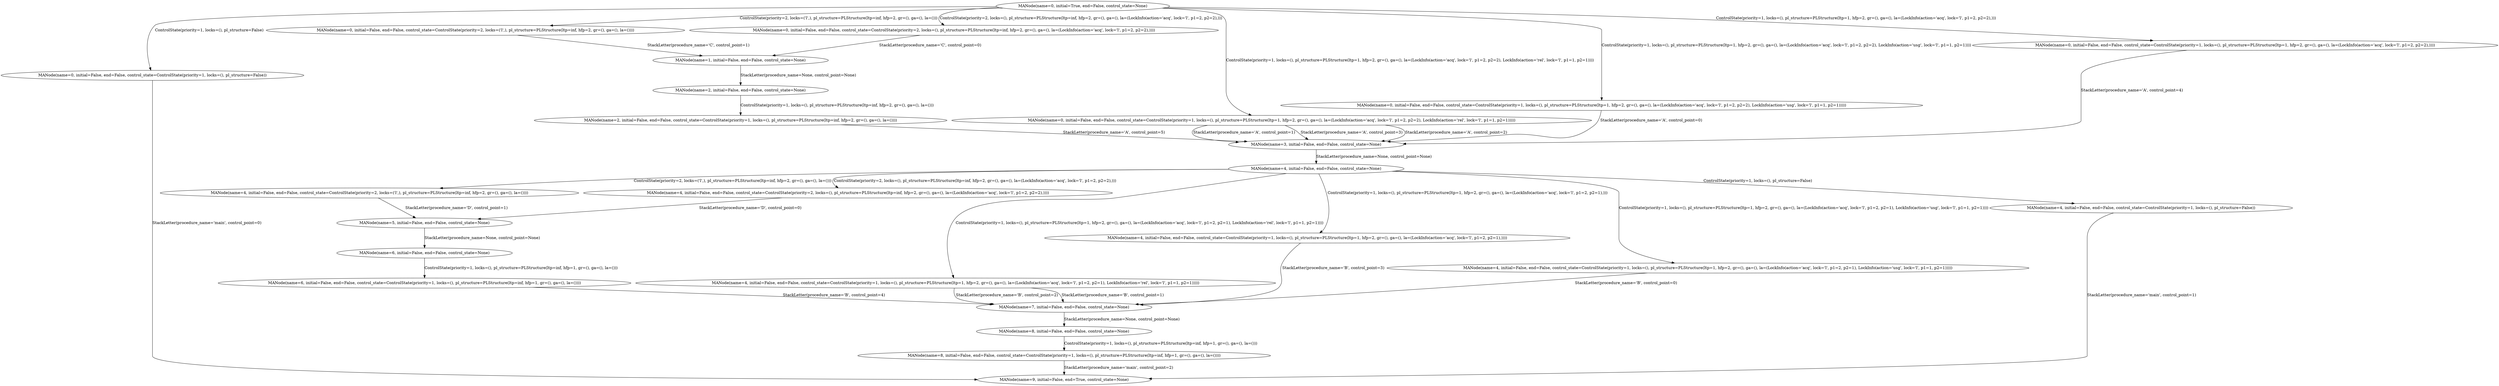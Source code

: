 digraph {
	graph [bb="0,0,6602.5,1380"];
	node [label="\N"];
	"MANode(name=4, initial=False, end=False, control_state=ControlState(priority=1, locks=(), pl_structure=False))"	 [height=0.5,
		pos="6185.3,636",
		width=11.591];
	"MANode(name=9, initial=False, end=True, control_state=None)"	 [height=0.5,
		pos="3224.3,18",
		width=6.7522];
	"MANode(name=4, initial=False, end=False, control_state=ControlState(priority=1, locks=(), pl_structure=False))" -> "MANode(name=9, initial=False, end=True, control_state=None)"	 [label="StackLetter(procedure_name='main', control_point=1)",
		lp="6189.3,322.5",
		pos="e,3465.9,20.037 6127.5,618.16 6087.1,602.41 6040.3,574.37 6040.3,529 6040.3,529 6040.3,529 6040.3,104 6040.3,40.165 4166.6,23.914 \
3476,20.093"];
	"MANode(name=4, initial=False, end=False, control_state=ControlState(priority=2, locks=('l',), pl_structure=PLStructure(ltp=inf, \
hfp=2, gr=(), ga=(), la=())))"	 [height=0.5,
		pos="1021.3,690",
		width=15.996];
	"MANode(name=5, initial=False, end=False, control_state=None)"	 [height=0.5,
		pos="1454.3,582",
		width=6.8063];
	"MANode(name=4, initial=False, end=False, control_state=ControlState(priority=2, locks=('l',), pl_structure=PLStructure(ltp=inf, \
hfp=2, gr=(), ga=(), la=())))" -> "MANode(name=5, initial=False, end=False, control_state=None)"	 [label="StackLetter(procedure_name='D', control_point=1)",
		lp="1442.3,636",
		pos="e,1387.6,599.33 1090.4,672.09 1168.7,652.92 1296,621.75 1377.4,601.82"];
	"MANode(name=6, initial=False, end=False, control_state=None)"	 [height=0.5,
		pos="1454.3,474",
		width=6.8063];
	"MANode(name=5, initial=False, end=False, control_state=None)" -> "MANode(name=6, initial=False, end=False, control_state=None)"	 [label="StackLetter(procedure_name=None, control_point=None)",
		lp="1613.3,528",
		pos="e,1454.3,492.34 1454.3,563.97 1454.3,547.38 1454.3,521.88 1454.3,502.43"];
	"MANode(name=6, initial=False, end=False, control_state=ControlState(priority=1, locks=(), pl_structure=PLStructure(ltp=inf, hfp=\
1, gr=(), ga=(), la=())))"	 [height=0.5,
		pos="1454.3,366",
		width=15.779];
	"MANode(name=6, initial=False, end=False, control_state=None)" -> "MANode(name=6, initial=False, end=False, control_state=ControlState(priority=1, locks=(), pl_structure=PLStructure(ltp=inf, hfp=\
1, gr=(), ga=(), la=())))"	 [label="ControlState(priority=1, locks=(), pl_structure=PLStructure(ltp=inf, hfp=1, gr=(), ga=(), la=()))",
		lp="1717.8,420",
		pos="e,1454.3,384.34 1454.3,455.97 1454.3,439.38 1454.3,413.88 1454.3,394.43"];
	"MANode(name=7, initial=False, end=False, control_state=None)"	 [height=0.5,
		pos="3224.3,279",
		width=6.8063];
	"MANode(name=6, initial=False, end=False, control_state=ControlState(priority=1, locks=(), pl_structure=PLStructure(ltp=inf, hfp=\
1, gr=(), ga=(), la=())))" -> "MANode(name=7, initial=False, end=False, control_state=None)"	 [label="StackLetter(procedure_name='B', control_point=4)",
		lp="2585.3,322.5",
		pos="e,3025.6,289.54 1752.5,350.68 2110.8,333.47 2702.7,305.05 3015.5,290.03"];
	"MANode(name=4, initial=False, end=False, control_state=ControlState(priority=1, locks=(), pl_structure=PLStructure(ltp=1, hfp=2, \
gr=(), ga=(), la=(LockInfo(action='acq', lock='l', p1=2, p2=1),))))"	 [height=0.5,
		pos="3894.3,528",
		width=20.076];
	"MANode(name=4, initial=False, end=False, control_state=ControlState(priority=1, locks=(), pl_structure=PLStructure(ltp=1, hfp=2, \
gr=(), ga=(), la=(LockInfo(action='acq', lock='l', p1=2, p2=1),))))" -> "MANode(name=7, initial=False, end=False, control_state=None)"	 [label="StackLetter(procedure_name='B', control_point=3)",
		lp="3966.3,420",
		pos="e,3412.4,290.58 3877.1,509.93 3861.2,493.14 3838.4,466.01 3826.3,438 3810.1,400.79 3840.6,375.95 3811.3,348 3783.1,321.17 3581.9,\
302.25 3422.9,291.29"];
	"MANode(name=8, initial=False, end=False, control_state=None)"	 [height=0.5,
		pos="3224.3,192",
		width=6.8063];
	"MANode(name=7, initial=False, end=False, control_state=None)" -> "MANode(name=8, initial=False, end=False, control_state=None)"	 [label="StackLetter(procedure_name=None, control_point=None)",
		lp="3383.3,235.5",
		pos="e,3224.3,210.18 3224.3,260.8 3224.3,249.16 3224.3,233.55 3224.3,220.24"];
	"MANode(name=8, initial=False, end=False, control_state=ControlState(priority=1, locks=(), pl_structure=PLStructure(ltp=inf, hfp=\
1, gr=(), ga=(), la=())))"	 [height=0.5,
		pos="3224.3,105",
		width=15.779];
	"MANode(name=8, initial=False, end=False, control_state=None)" -> "MANode(name=8, initial=False, end=False, control_state=ControlState(priority=1, locks=(), pl_structure=PLStructure(ltp=inf, hfp=\
1, gr=(), ga=(), la=())))"	 [label="ControlState(priority=1, locks=(), pl_structure=PLStructure(ltp=inf, hfp=1, gr=(), ga=(), la=()))",
		lp="3487.8,148.5",
		pos="e,3224.3,123.18 3224.3,173.8 3224.3,162.16 3224.3,146.55 3224.3,133.24"];
	"MANode(name=8, initial=False, end=False, control_state=ControlState(priority=1, locks=(), pl_structure=PLStructure(ltp=inf, hfp=\
1, gr=(), ga=(), la=())))" -> "MANode(name=9, initial=False, end=True, control_state=None)"	 [label="StackLetter(procedure_name='main', control_point=2)",
		lp="3373.3,61.5",
		pos="e,3224.3,36.175 3224.3,86.799 3224.3,75.163 3224.3,59.548 3224.3,46.237"];
	"MANode(name=0, initial=True, end=False, control_state=None)"	 [height=0.5,
		pos="2705.3,1362",
		width=6.7522];
	"MANode(name=0, initial=False, end=False, control_state=ControlState(priority=2, locks=(), pl_structure=PLStructure(ltp=inf, hfp=\
2, gr=(), ga=(), la=(LockInfo(action='acq', lock='l', p1=2, p2=2),))))"	 [height=0.5,
		pos="2343.3,1275",
		width=20.238];
	"MANode(name=0, initial=True, end=False, control_state=None)" -> "MANode(name=0, initial=False, end=False, control_state=ControlState(priority=2, locks=(), pl_structure=PLStructure(ltp=inf, hfp=\
2, gr=(), ga=(), la=(LockInfo(action='acq', lock='l', p1=2, p2=2),))))"	 [label="ControlState(priority=2, locks=(), pl_structure=PLStructure(ltp=inf, hfp=2, gr=(), ga=(), la=(LockInfo(action='acq', lock='l', p1=\
2, p2=2),)))",
		lp="2699.3,1318.5",
		pos="e,2321.6,1293.3 2488,1353.9 2404.3,1348.9 2325.4,1340.4 2312.3,1326 2305.4,1318.5 2308.6,1309.3 2315,1300.8"];
	"MANode(name=0, initial=False, end=False, control_state=ControlState(priority=1, locks=(), pl_structure=PLStructure(ltp=1, hfp=2, \
gr=(), ga=(), la=(LockInfo(action='acq', lock='l', p1=2, p2=2),))))"	 [height=0.5,
		pos="5132.3,1113",
		width=20.076];
	"MANode(name=0, initial=True, end=False, control_state=None)" -> "MANode(name=0, initial=False, end=False, control_state=ControlState(priority=1, locks=(), pl_structure=PLStructure(ltp=1, hfp=2, \
gr=(), ga=(), la=(LockInfo(action='acq', lock='l', p1=2, p2=2),))))"	 [label="ControlState(priority=1, locks=(), pl_structure=PLStructure(ltp=1, hfp=2, gr=(), ga=(), la=(LockInfo(action='acq', lock='l', p1=\
2, p2=2),)))",
		lp="5488.3,1275",
		pos="e,5142,1131.1 2942.5,1358 3542,1349.4 5075.4,1319.5 5149.3,1239 5173.6,1212.4 5159.6,1168.4 5146.5,1140.3"];
	"MANode(name=0, initial=False, end=False, control_state=ControlState(priority=1, locks=(), pl_structure=False))"	 [height=0.5,
		pos="417.26,1221",
		width=11.591];
	"MANode(name=0, initial=True, end=False, control_state=None)" -> "MANode(name=0, initial=False, end=False, control_state=ControlState(priority=1, locks=(), pl_structure=False))"	 [label="ControlState(priority=1, locks=(), pl_structure=False)",
		lp="1369.8,1318.5",
		pos="e,416.55,1239.1 2472.1,1356.8 2180,1351.3 1664,1340.5 1222.3,1326 1047.5,1320.3 572.68,1402.3 436.26,1293 423.32,1282.6 418.62,1264.5 \
417.13,1249.1"];
	"MANode(name=0, initial=False, end=False, control_state=ControlState(priority=1, locks=(), pl_structure=PLStructure(ltp=1, hfp=2, \
gr=(), ga=(), la=(LockInfo(action='acq', lock='l', p1=2, p2=2), LockInfo(action='rel', lock='l', p1=1, p2=1)))))"	 [height=0.5,
		pos="3219.3,951",
		width=24.463];
	"MANode(name=0, initial=True, end=False, control_state=None)" -> "MANode(name=0, initial=False, end=False, control_state=ControlState(priority=1, locks=(), pl_structure=PLStructure(ltp=1, hfp=2, \
gr=(), ga=(), la=(LockInfo(action='acq', lock='l', p1=2, p2=2), LockInfo(action='rel', lock='l', p1=1, p2=1)))))"	 [label="ControlState(priority=1, locks=(), pl_structure=PLStructure(ltp=1, hfp=2, gr=(), ga=(), la=(LockInfo(action='acq', lock='l', p1=\
2, p2=2), LockInfo(action='rel', lock='l', p1=1, p2=1))))",
		lp="3604.3,1167",
		pos="e,3177,969.11 2908.9,1352.1 2991.7,1346.7 3071.4,1338.3 3086.3,1326 3104,1311.2 3100.3,1299.1 3100.3,1276 3100.3,1276 3100.3,1276 \
3100.3,1058 3100.3,1019.3 3135.8,991.25 3168,973.77"];
	"MANode(name=0, initial=False, end=False, control_state=ControlState(priority=1, locks=(), pl_structure=PLStructure(ltp=1, hfp=2, \
gr=(), ga=(), la=(LockInfo(action='acq', lock='l', p1=2, p2=2), LockInfo(action='usg', lock='l', p1=1, p2=1)))))"	 [height=0.5,
		pos="4136.3,1005",
		width=24.535];
	"MANode(name=0, initial=True, end=False, control_state=None)" -> "MANode(name=0, initial=False, end=False, control_state=ControlState(priority=1, locks=(), pl_structure=PLStructure(ltp=1, hfp=2, \
gr=(), ga=(), la=(LockInfo(action='acq', lock='l', p1=2, p2=2), LockInfo(action='usg', lock='l', p1=1, p2=1)))))"	 [label="ControlState(priority=1, locks=(), pl_structure=PLStructure(ltp=1, hfp=2, gr=(), ga=(), la=(LockInfo(action='acq', lock='l', p1=\
2, p2=2), LockInfo(action='usg', lock='l', p1=1, p2=1))))",
		lp="4642.3,1221",
		pos="e,4136.3,1023.3 2944.4,1358.7 3351.6,1353.2 4136.3,1335 4136.3,1276 4136.3,1276 4136.3,1276 4136.3,1112 4136.3,1085.2 4136.3,1054.7 \
4136.3,1033.3"];
	"MANode(name=0, initial=False, end=False, control_state=ControlState(priority=2, locks=('l',), pl_structure=PLStructure(ltp=inf, \
hfp=2, gr=(), ga=(), la=())))"	 [height=0.5,
		pos="1021.3,1275",
		width=15.996];
	"MANode(name=0, initial=True, end=False, control_state=None)" -> "MANode(name=0, initial=False, end=False, control_state=ControlState(priority=2, locks=('l',), pl_structure=PLStructure(ltp=inf, \
hfp=2, gr=(), ga=(), la=())))"	 [label="ControlState(priority=2, locks=('l',), pl_structure=PLStructure(ltp=inf, hfp=2, gr=(), ga=(), la=()))",
		lp="2035.8,1318.5",
		pos="e,1231.5,1291.8 2483.2,1354.6 2292.9,1348.6 2011.4,1338.8 1766.3,1326 1589.7,1316.8 1389.9,1303.2 1241.6,1292.5"];
	"MANode(name=1, initial=False, end=False, control_state=None)"	 [height=0.5,
		pos="1752.3,1167",
		width=6.8063];
	"MANode(name=0, initial=False, end=False, control_state=ControlState(priority=2, locks=(), pl_structure=PLStructure(ltp=inf, hfp=\
2, gr=(), ga=(), la=(LockInfo(action='acq', lock='l', p1=2, p2=2),))))" -> "MANode(name=1, initial=False, end=False, control_state=None)"	 [label="StackLetter(procedure_name='C', control_point=0)",
		lp="2275.3,1221",
		pos="e,1840.5,1183.8 2249.3,1257.1 2140.3,1237.6 1961.6,1205.5 1850.7,1185.7"];
	"MANode(name=3, initial=False, end=False, control_state=None)"	 [height=0.5,
		pos="3447.3,864",
		width=6.8063];
	"MANode(name=0, initial=False, end=False, control_state=ControlState(priority=1, locks=(), pl_structure=PLStructure(ltp=1, hfp=2, \
gr=(), ga=(), la=(LockInfo(action='acq', lock='l', p1=2, p2=2),))))" -> "MANode(name=3, initial=False, end=False, control_state=None)"	 [label="StackLetter(procedure_name='A', control_point=4)",
		lp="5213.3,1005",
		pos="e,3637.4,875.39 5123.9,1095 5109,1066.9 5075,1011.5 5028.3,987 4631.5,779.26 4471,932.44 4024.3,900 3899.2,890.92 3758.7,882.36 \
3647.7,875.98"];
	"MANode(name=0, initial=False, end=False, control_state=ControlState(priority=1, locks=(), pl_structure=False))" -> "MANode(name=9, initial=False, end=True, control_state=None)"	 [label="StackLetter(procedure_name='main', control_point=0)",
		lp="566.26,636",
		pos="e,2982.5,20.062 417.26,1202.7 417.26,1181.8 417.26,1145.3 417.26,1114 417.26,1114 417.26,1114 417.26,104 417.26,40.397 2283.3,24.004 \
2972.5,20.118"];
	"MANode(name=0, initial=False, end=False, control_state=ControlState(priority=1, locks=(), pl_structure=PLStructure(ltp=1, hfp=2, \
gr=(), ga=(), la=(LockInfo(action='acq', lock='l', p1=2, p2=2), LockInfo(action='rel', lock='l', p1=1, p2=1)))))" -> "MANode(name=3, initial=False, end=False, control_state=None)"	 [label="StackLetter(procedure_name='A', control_point=2)",
		lp="3794.3,907.5",
		pos="e,3600,878.14 3577.3,934.52 3615.6,929.68 3643.6,923.33 3651.3,915 3655.8,910.1 3655.6,905.1 3651.3,900 3644.2,891.66 3629,885.3 \
3610,880.46"];
	"MANode(name=0, initial=False, end=False, control_state=ControlState(priority=1, locks=(), pl_structure=PLStructure(ltp=1, hfp=2, \
gr=(), ga=(), la=(LockInfo(action='acq', lock='l', p1=2, p2=2), LockInfo(action='rel', lock='l', p1=1, p2=1)))))" -> "MANode(name=3, initial=False, end=False, control_state=None)"	 [label="StackLetter(procedure_name='A', control_point=1)",
		lp="3208.3,907.5",
		pos="e,3233.5,872.84 3078.3,933.16 3061.4,925.79 3054.4,915.2 3068.3,900 3080.2,886.96 3148.1,878.71 3223.3,873.52"];
	"MANode(name=0, initial=False, end=False, control_state=ControlState(priority=1, locks=(), pl_structure=PLStructure(ltp=1, hfp=2, \
gr=(), ga=(), la=(LockInfo(action='acq', lock='l', p1=2, p2=2), LockInfo(action='rel', lock='l', p1=1, p2=1)))))" -> "MANode(name=3, initial=False, end=False, control_state=None)"	 [label="StackLetter(procedure_name='A', control_point=3)",
		lp="3507.3,907.5",
		pos="e,3403.5,881.75 3301.6,932.99 3317.5,928.24 3333.8,922.31 3348.3,915 3357.9,910.16 3358,905.53 3367.3,900 3375.7,894.91 3385.1,890.14 \
3394.3,885.86"];
	"MANode(name=0, initial=False, end=False, control_state=ControlState(priority=1, locks=(), pl_structure=PLStructure(ltp=1, hfp=2, \
gr=(), ga=(), la=(LockInfo(action='acq', lock='l', p1=2, p2=2), LockInfo(action='usg', lock='l', p1=1, p2=1)))))" -> "MANode(name=3, initial=False, end=False, control_state=None)"	 [label="StackLetter(procedure_name='A', control_point=0)",
		lp="4270.3,951",
		pos="e,3650.9,874.05 4134.5,986.96 4131.8,970.61 4125.3,946.49 4109.3,933 4050,883.19 4015,910.1 3938.3,900 3847.8,888.09 3747.4,880.03 \
3661.1,874.67"];
	"MANode(name=0, initial=False, end=False, control_state=ControlState(priority=2, locks=('l',), pl_structure=PLStructure(ltp=inf, \
hfp=2, gr=(), ga=(), la=())))" -> "MANode(name=1, initial=False, end=False, control_state=None)"	 [label="StackLetter(procedure_name='C', control_point=1)",
		lp="1635.3,1221",
		pos="e,1646.8,1183.3 1136.3,1257.3 1273,1237.5 1499.8,1204.6 1636.7,1184.8"];
	"MANode(name=2, initial=False, end=False, control_state=None)"	 [height=0.5,
		pos="1752.3,1059",
		width=6.8063];
	"MANode(name=1, initial=False, end=False, control_state=None)" -> "MANode(name=2, initial=False, end=False, control_state=None)"	 [label="StackLetter(procedure_name=None, control_point=None)",
		lp="1911.3,1113",
		pos="e,1752.3,1077.3 1752.3,1149 1752.3,1132.4 1752.3,1106.9 1752.3,1087.4"];
	"MANode(name=4, initial=False, end=False, control_state=None)"	 [height=0.5,
		pos="3447.3,777",
		width=6.8063];
	"MANode(name=3, initial=False, end=False, control_state=None)" -> "MANode(name=4, initial=False, end=False, control_state=None)"	 [label="StackLetter(procedure_name=None, control_point=None)",
		lp="3606.3,820.5",
		pos="e,3447.3,795.18 3447.3,845.8 3447.3,834.16 3447.3,818.55 3447.3,805.24"];
	"MANode(name=2, initial=False, end=False, control_state=ControlState(priority=1, locks=(), pl_structure=PLStructure(ltp=inf, hfp=\
2, gr=(), ga=(), la=())))"	 [height=0.5,
		pos="1752.3,951",
		width=15.779];
	"MANode(name=2, initial=False, end=False, control_state=None)" -> "MANode(name=2, initial=False, end=False, control_state=ControlState(priority=1, locks=(), pl_structure=PLStructure(ltp=inf, hfp=\
2, gr=(), ga=(), la=())))"	 [label="ControlState(priority=1, locks=(), pl_structure=PLStructure(ltp=inf, hfp=2, gr=(), ga=(), la=()))",
		lp="2015.8,1005",
		pos="e,1752.3,969.34 1752.3,1041 1752.3,1024.4 1752.3,998.88 1752.3,979.43"];
	"MANode(name=4, initial=False, end=False, control_state=None)" -> "MANode(name=4, initial=False, end=False, control_state=ControlState(priority=1, locks=(), pl_structure=False))"	 [label="ControlState(priority=1, locks=(), pl_structure=False)",
		lp="5161.8,733.5",
		pos="e,6011.1,652.38 3686.4,772.99 3950.6,768.89 4388.5,759.79 4765.3,741 5209.2,718.86 5730.1,676.51 6000.8,653.27"];
	"MANode(name=4, initial=False, end=False, control_state=None)" -> "MANode(name=4, initial=False, end=False, control_state=ControlState(priority=2, locks=('l',), pl_structure=PLStructure(ltp=inf, \
hfp=2, gr=(), ga=(), la=())))"	 [label="ControlState(priority=2, locks=('l',), pl_structure=PLStructure(ltp=inf, hfp=2, gr=(), ga=(), la=()))",
		lp="2034.8,733.5",
		pos="e,1220.5,706.9 3204.5,774.47 2877.4,771.61 2277.2,763.52 1765.3,741 1584.6,733.06 1379.6,718.9 1230.6,707.67"];
	"MANode(name=4, initial=False, end=False, control_state=None)" -> "MANode(name=4, initial=False, end=False, control_state=ControlState(priority=1, locks=(), pl_structure=PLStructure(ltp=1, hfp=2, \
gr=(), ga=(), la=(LockInfo(action='acq', lock='l', p1=2, p2=1),))))"	 [label="ControlState(priority=1, locks=(), pl_structure=PLStructure(ltp=1, hfp=2, gr=(), ga=(), la=(LockInfo(action='acq', lock='l', p1=\
2, p2=1),)))",
		lp="4241.3,690",
		pos="e,3919.6,546.09 3612.1,763.65 3722.8,745.77 3861.2,702.76 3933.3,600 3942.5,586.9 3939.8,578.61 3933.3,564 3931.6,560.27 3929.3,\
556.78 3926.7,553.55"];
	"MANode(name=4, initial=False, end=False, control_state=ControlState(priority=1, locks=(), pl_structure=PLStructure(ltp=1, hfp=2, \
gr=(), ga=(), la=(LockInfo(action='acq', lock='l', p1=2, p2=1), LockInfo(action='usg', lock='l', p1=1, p2=1)))))"	 [height=0.5,
		pos="4998.3,420",
		width=24.535];
	"MANode(name=4, initial=False, end=False, control_state=None)" -> "MANode(name=4, initial=False, end=False, control_state=ControlState(priority=1, locks=(), pl_structure=PLStructure(ltp=1, hfp=2, \
gr=(), ga=(), la=(LockInfo(action='acq', lock='l', p1=2, p2=1), LockInfo(action='usg', lock='l', p1=1, p2=1)))))"	 [label="ControlState(priority=1, locks=(), pl_structure=PLStructure(ltp=1, hfp=2, gr=(), ga=(), la=(LockInfo(action='acq', lock='l', p1=\
2, p2=1), LockInfo(action='usg', lock='l', p1=1, p2=1))))",
		lp="5257.3,636",
		pos="e,4839.4,437.72 3683.8,772.29 4059.6,764.82 4751.3,743.87 4751.3,691 4751.3,691 4751.3,691 4751.3,527 4751.3,482.11 4786.1,455.99 \
4829.7,440.87"];
	"MANode(name=4, initial=False, end=False, control_state=ControlState(priority=1, locks=(), pl_structure=PLStructure(ltp=1, hfp=2, \
gr=(), ga=(), la=(LockInfo(action='acq', lock='l', p1=2, p2=1), LockInfo(action='rel', lock='l', p1=1, p2=1)))))"	 [height=0.5,
		pos="2921.3,366",
		width=24.463];
	"MANode(name=4, initial=False, end=False, control_state=None)" -> "MANode(name=4, initial=False, end=False, control_state=ControlState(priority=1, locks=(), pl_structure=PLStructure(ltp=1, hfp=2, \
gr=(), ga=(), la=(LockInfo(action='acq', lock='l', p1=2, p2=1), LockInfo(action='rel', lock='l', p1=1, p2=1)))))"	 [label="ControlState(priority=1, locks=(), pl_structure=PLStructure(ltp=1, hfp=2, gr=(), ga=(), la=(LockInfo(action='acq', lock='l', p1=\
2, p2=1), LockInfo(action='rel', lock='l', p1=1, p2=1))))",
		lp="3425.3,582",
		pos="e,2915.1,384.26 3384.8,759.49 3251.6,723.66 2949.3,638.88 2921.3,600 2876.7,538.04 2897.8,440.81 2912,393.98"];
	"MANode(name=4, initial=False, end=False, control_state=ControlState(priority=2, locks=(), pl_structure=PLStructure(ltp=inf, hfp=\
2, gr=(), ga=(), la=(LockInfo(action='acq', lock='l', p1=2, p2=2),))))"	 [height=0.5,
		pos="2343.3,690",
		width=20.238];
	"MANode(name=4, initial=False, end=False, control_state=None)" -> "MANode(name=4, initial=False, end=False, control_state=ControlState(priority=2, locks=(), pl_structure=PLStructure(ltp=inf, hfp=\
2, gr=(), ga=(), la=(LockInfo(action='acq', lock='l', p1=2, p2=2),))))"	 [label="ControlState(priority=2, locks=(), pl_structure=PLStructure(ltp=inf, hfp=2, gr=(), ga=(), la=(LockInfo(action='acq', lock='l', p1=\
2, p2=2),)))",
		lp="2699.3,733.5",
		pos="e,2321.9,708.02 3208.9,772.76 2880.6,767.72 2327.7,756.89 2312.3,741 2305.1,733.59 2308.4,724.24 2315,715.63"];
	"MANode(name=4, initial=False, end=False, control_state=ControlState(priority=1, locks=(), pl_structure=PLStructure(ltp=1, hfp=2, \
gr=(), ga=(), la=(LockInfo(action='acq', lock='l', p1=2, p2=1), LockInfo(action='usg', lock='l', p1=1, p2=1)))))" -> "MANode(name=7, initial=False, end=False, control_state=None)"	 [label="StackLetter(procedure_name='B', control_point=0)",
		lp="4772.3,366",
		pos="e,3423.3,289.54 4832.6,402.32 4608.6,380.16 4196.6,340.81 3844.3,315 3707.5,304.98 3553.6,296.28 3433.4,290.06"];
	"MANode(name=4, initial=False, end=False, control_state=ControlState(priority=1, locks=(), pl_structure=PLStructure(ltp=1, hfp=2, \
gr=(), ga=(), la=(LockInfo(action='acq', lock='l', p1=2, p2=1), LockInfo(action='rel', lock='l', p1=1, p2=1)))))" -> "MANode(name=7, initial=False, end=False, control_state=None)"	 [label="StackLetter(procedure_name='B', control_point=2)",
		lp="3062.3,322.5",
		pos="e,3044.8,291.27 2916.4,347.62 2914.5,336.91 2914.4,323.61 2922.3,315 2931.2,305.21 2979.4,297.72 3034.8,292.23"];
	"MANode(name=4, initial=False, end=False, control_state=ControlState(priority=1, locks=(), pl_structure=PLStructure(ltp=1, hfp=2, \
gr=(), ga=(), la=(LockInfo(action='acq', lock='l', p1=2, p2=1), LockInfo(action='rel', lock='l', p1=1, p2=1)))))" -> "MANode(name=7, initial=False, end=False, control_state=None)"	 [label="StackLetter(procedure_name='B', control_point=1)",
		lp="3355.3,322.5",
		pos="e,3221.2,297.09 3151.4,348.56 3173.6,343.84 3191.8,337.78 3202.3,330 3209.9,324.32 3214.9,315.42 3218.2,306.69"];
	"MANode(name=4, initial=False, end=False, control_state=ControlState(priority=2, locks=(), pl_structure=PLStructure(ltp=inf, hfp=\
2, gr=(), ga=(), la=(LockInfo(action='acq', lock='l', p1=2, p2=2),))))" -> "MANode(name=5, initial=False, end=False, control_state=None)"	 [label="StackLetter(procedure_name='D', control_point=0)",
		lp="2171.3,636",
		pos="e,1576.9,597.62 2203.4,672.32 2034.6,652.19 1752.8,618.59 1587.1,598.84"];
	"MANode(name=2, initial=False, end=False, control_state=ControlState(priority=1, locks=(), pl_structure=PLStructure(ltp=inf, hfp=\
2, gr=(), ga=(), la=())))" -> "MANode(name=3, initial=False, end=False, control_state=None)"	 [label="StackLetter(procedure_name='A', control_point=5)",
		lp="2841.3,907.5",
		pos="e,3251.2,874.83 2041.7,935.48 2382.8,918.38 2941.1,890.38 3241.1,875.34"];
}
